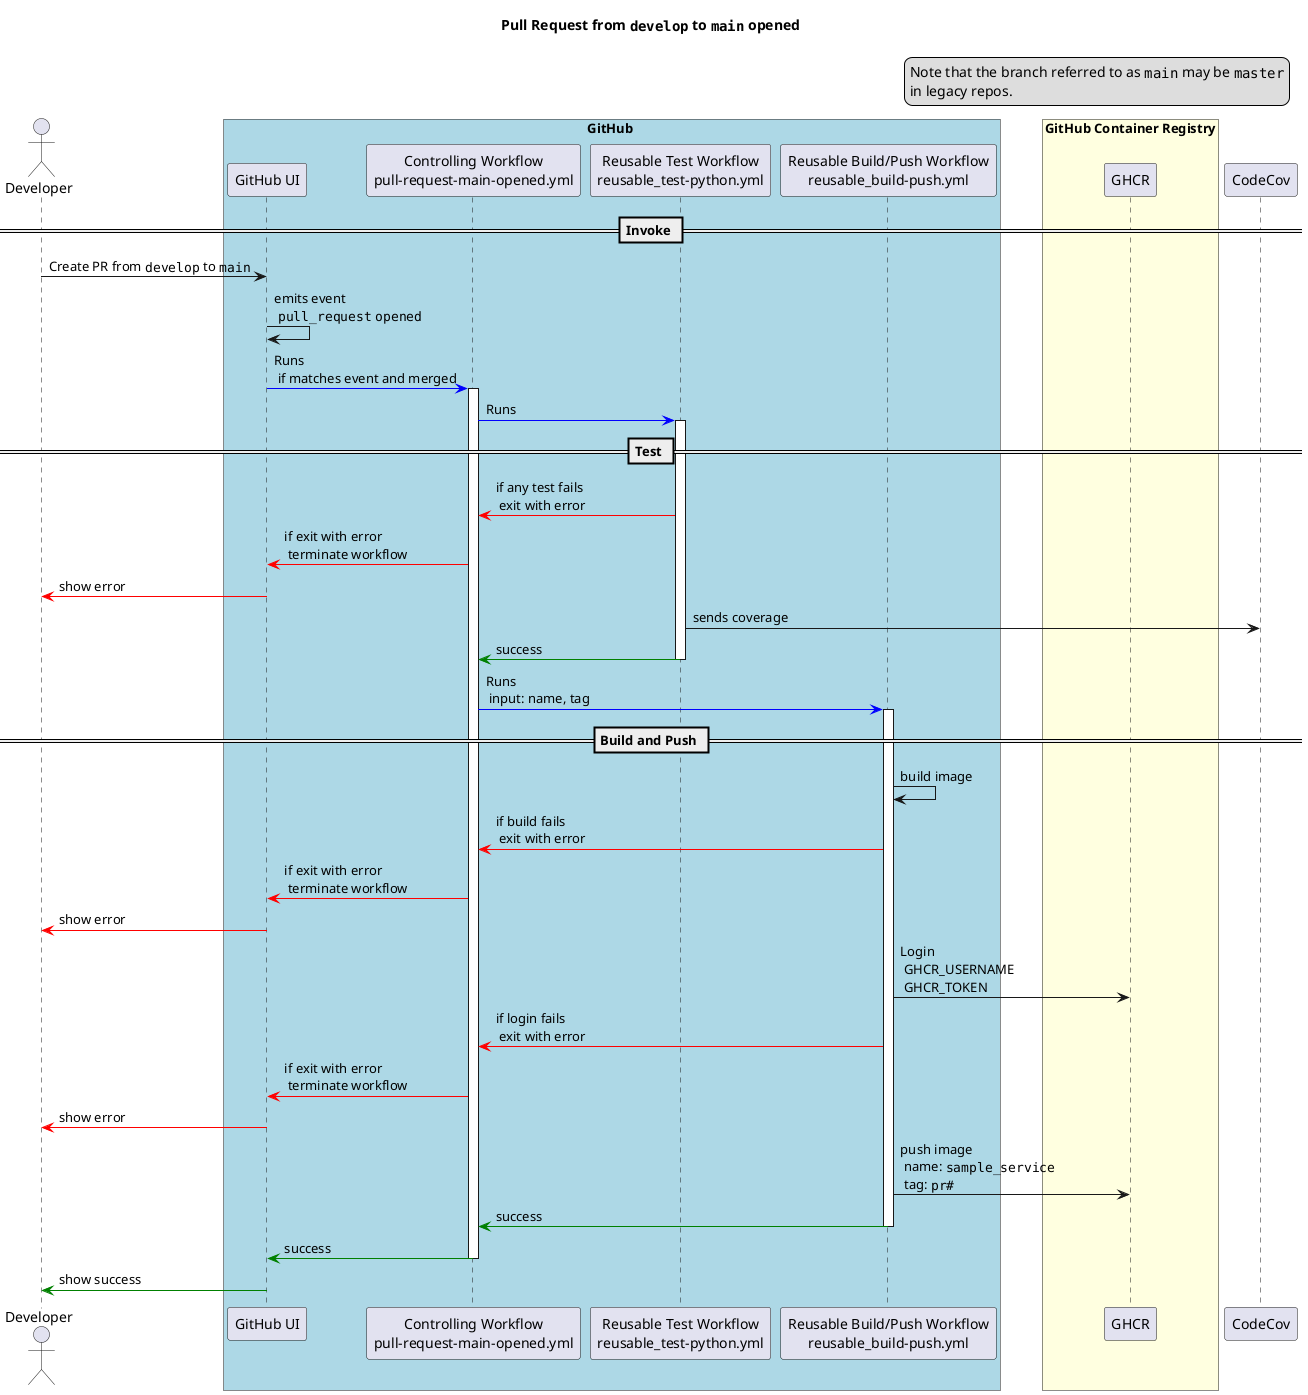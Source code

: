 @startuml

actor Developer
box GitHub #LightBlue
participant "GitHub UI" as GH
participant "Controlling Workflow\npull-request-main-opened.yml" as Workflow
participant "Reusable Test Workflow\nreusable_test-python.yml" as TestWorkflow
participant "Reusable Build/Push Workflow\nreusable_build-push.yml" as BuildPushWorkflow
end box
box "GitHub Container Registry" #LightYellow
participant GHCR
end box
participant CodeCov

title Pull Request from ""develop"" to ""main"" opened


legend top right
Note that the branch referred to as ""main"" may be ""master""
in legacy repos.
end legend

== Invoke ==
Developer -> GH: Create PR from ""develop"" to ""main""
GH -> GH: emits event\n ""pull_request"" ""opened""
GH -[#blue]> Workflow: Runs\n if matches event and merged
activate Workflow

Workflow -[#blue]> TestWorkflow: Runs

== Test ==
activate TestWorkflow
TestWorkflow -[#red]> Workflow : if any test fails\n exit with error
Workflow -[#red]> GH: if exit with error\n terminate workflow
GH -[#red]> Developer: show error
TestWorkflow -> CodeCov: sends coverage
TestWorkflow -[#green]> Workflow: success
deactivate TestWorkflow

Workflow -[#blue]> BuildPushWorkflow: Runs\n input: name, tag

== Build and Push ==
activate BuildPushWorkflow
BuildPushWorkflow -> BuildPushWorkflow: build image
BuildPushWorkflow -[#red]> Workflow: if build fails\n exit with error
Workflow -[#red]> GH: if exit with error\n terminate workflow
GH -[#red]> Developer: show error

BuildPushWorkflow -> GHCR: Login\n GHCR_USERNAME\n GHCR_TOKEN
BuildPushWorkflow -[#red]> Workflow: if login fails\n exit with error
Workflow -[#red]> GH: if exit with error\n terminate workflow
GH -[#red]> Developer: show error

BuildPushWorkflow -> GHCR: push image\n name: ""sample_service""\n tag: ""pr#""
BuildPushWorkflow -[#green]> Workflow:success
deactivate BuildPushWorkflow

Workflow -[#green]> GH:success

deactivate Workflow
GH -[#green]> Developer: show success

@enduml